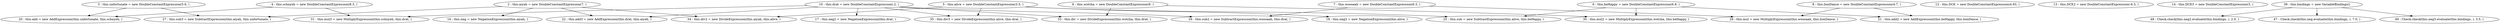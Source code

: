 digraph G {
"2 : this.aiyah = new DoubleConstantExpression(7, )"
"2 : this.aiyah = new DoubleConstantExpression(7, )" -> "22 : this.add3 = new AddExpression(this.drat, this.aiyah, )"
"2 : this.aiyah = new DoubleConstantExpression(7, )" -> "27 : this.sub3 = new SubtractExpression(this.aiyah, this.unfortunate, )"
"2 : this.aiyah = new DoubleConstantExpression(7, )" -> "34 : this.div2 = new DivideExpression(this.aiyah, this.alive, )"
"2 : this.aiyah = new DoubleConstantExpression(7, )" -> "16 : this.neg = new NegationExpression(this.aiyah, )"
"3 : this.unfortunate = new DoubleConstantExpression(5.6, )"
"3 : this.unfortunate = new DoubleConstantExpression(5.6, )" -> "27 : this.sub3 = new SubtractExpression(this.aiyah, this.unfortunate, )"
"3 : this.unfortunate = new DoubleConstantExpression(5.6, )" -> "20 : this.add = new AddExpression(this.unfortunate, this.schnyeh, )"
"4 : this.schnyeh = new DoubleConstantExpression(8.3, )"
"4 : this.schnyeh = new DoubleConstantExpression(8.3, )" -> "20 : this.add = new AddExpression(this.unfortunate, this.schnyeh, )"
"4 : this.schnyeh = new DoubleConstantExpression(8.3, )" -> "31 : this.mul3 = new MultiplyExpression(this.schnyeh, this.drat, )"
"5 : this.alive = new DoubleConstantExpression(3.5, )"
"5 : this.alive = new DoubleConstantExpression(3.5, )" -> "35 : this.div3 = new DivideExpression(this.alive, this.drat, )"
"5 : this.alive = new DoubleConstantExpression(3.5, )" -> "25 : this.sub = new SubtractExpression(this.alive, this.beHappy, )"
"5 : this.alive = new DoubleConstantExpression(3.5, )" -> "34 : this.div2 = new DivideExpression(this.aiyah, this.alive, )"
"5 : this.alive = new DoubleConstantExpression(3.5, )" -> "18 : this.neg3 = new NegationExpression(this.alive, )"
"6 : this.beHappy = new DoubleConstantExpression(6.8, )"
"6 : this.beHappy = new DoubleConstantExpression(6.8, )" -> "30 : this.mul2 = new MultiplyExpression(this.wotcha, this.beHappy, )"
"6 : this.beHappy = new DoubleConstantExpression(6.8, )" -> "21 : this.add2 = new AddExpression(this.beHappy, this.lionDance, )"
"6 : this.beHappy = new DoubleConstantExpression(6.8, )" -> "25 : this.sub = new SubtractExpression(this.alive, this.beHappy, )"
"7 : this.woooaah = new DoubleConstantExpression(6.3, )"
"7 : this.woooaah = new DoubleConstantExpression(6.3, )" -> "26 : this.sub2 = new SubtractExpression(this.woooaah, this.drat, )"
"7 : this.woooaah = new DoubleConstantExpression(6.3, )" -> "29 : this.mul = new MultiplyExpression(this.woooaah, this.lionDance, )"
"8 : this.lionDance = new DoubleConstantExpression(4.7, )"
"8 : this.lionDance = new DoubleConstantExpression(4.7, )" -> "29 : this.mul = new MultiplyExpression(this.woooaah, this.lionDance, )"
"8 : this.lionDance = new DoubleConstantExpression(4.7, )" -> "21 : this.add2 = new AddExpression(this.beHappy, this.lionDance, )"
"9 : this.wotcha = new DoubleConstantExpression(9, )"
"9 : this.wotcha = new DoubleConstantExpression(9, )" -> "30 : this.mul2 = new MultiplyExpression(this.wotcha, this.beHappy, )"
"9 : this.wotcha = new DoubleConstantExpression(9, )" -> "33 : this.div = new DivideExpression(this.wotcha, this.drat, )"
"10 : this.drat = new DoubleConstantExpression(-2, )"
"10 : this.drat = new DoubleConstantExpression(-2, )" -> "22 : this.add3 = new AddExpression(this.drat, this.aiyah, )"
"10 : this.drat = new DoubleConstantExpression(-2, )" -> "26 : this.sub2 = new SubtractExpression(this.woooaah, this.drat, )"
"10 : this.drat = new DoubleConstantExpression(-2, )" -> "17 : this.neg2 = new NegationExpression(this.drat, )"
"10 : this.drat = new DoubleConstantExpression(-2, )" -> "35 : this.div3 = new DivideExpression(this.alive, this.drat, )"
"10 : this.drat = new DoubleConstantExpression(-2, )" -> "31 : this.mul3 = new MultiplyExpression(this.schnyeh, this.drat, )"
"10 : this.drat = new DoubleConstantExpression(-2, )" -> "33 : this.div = new DivideExpression(this.wotcha, this.drat, )"
"12 : this.DCE = new DoubleConstantExpression(4.93, )"
"13 : this.DCE2 = new DoubleConstantExpression(-6.3, )"
"14 : this.DCE3 = new DoubleConstantExpression(3, )"
"16 : this.neg = new NegationExpression(this.aiyah, )"
"17 : this.neg2 = new NegationExpression(this.drat, )"
"18 : this.neg3 = new NegationExpression(this.alive, )"
"20 : this.add = new AddExpression(this.unfortunate, this.schnyeh, )"
"21 : this.add2 = new AddExpression(this.beHappy, this.lionDance, )"
"22 : this.add3 = new AddExpression(this.drat, this.aiyah, )"
"25 : this.sub = new SubtractExpression(this.alive, this.beHappy, )"
"26 : this.sub2 = new SubtractExpression(this.woooaah, this.drat, )"
"27 : this.sub3 = new SubtractExpression(this.aiyah, this.unfortunate, )"
"29 : this.mul = new MultiplyExpression(this.woooaah, this.lionDance, )"
"30 : this.mul2 = new MultiplyExpression(this.wotcha, this.beHappy, )"
"31 : this.mul3 = new MultiplyExpression(this.schnyeh, this.drat, )"
"33 : this.div = new DivideExpression(this.wotcha, this.drat, )"
"34 : this.div2 = new DivideExpression(this.aiyah, this.alive, )"
"35 : this.div3 = new DivideExpression(this.alive, this.drat, )"
"38 : this.bindings = new VariableBindings()"
"38 : this.bindings = new VariableBindings()" -> "48 : Check.check(this.neg2.evaluate(this.bindings, ), 2.0, )"
"38 : this.bindings = new VariableBindings()" -> "47 : Check.check(this.neg.evaluate(this.bindings, ), 7.0, )"
"38 : this.bindings = new VariableBindings()" -> "49 : Check.check(this.neg3.evaluate(this.bindings, ), 3.5, )"
"47 : Check.check(this.neg.evaluate(this.bindings, ), 7.0, )"
"48 : Check.check(this.neg2.evaluate(this.bindings, ), 2.0, )"
"49 : Check.check(this.neg3.evaluate(this.bindings, ), 3.5, )"
}